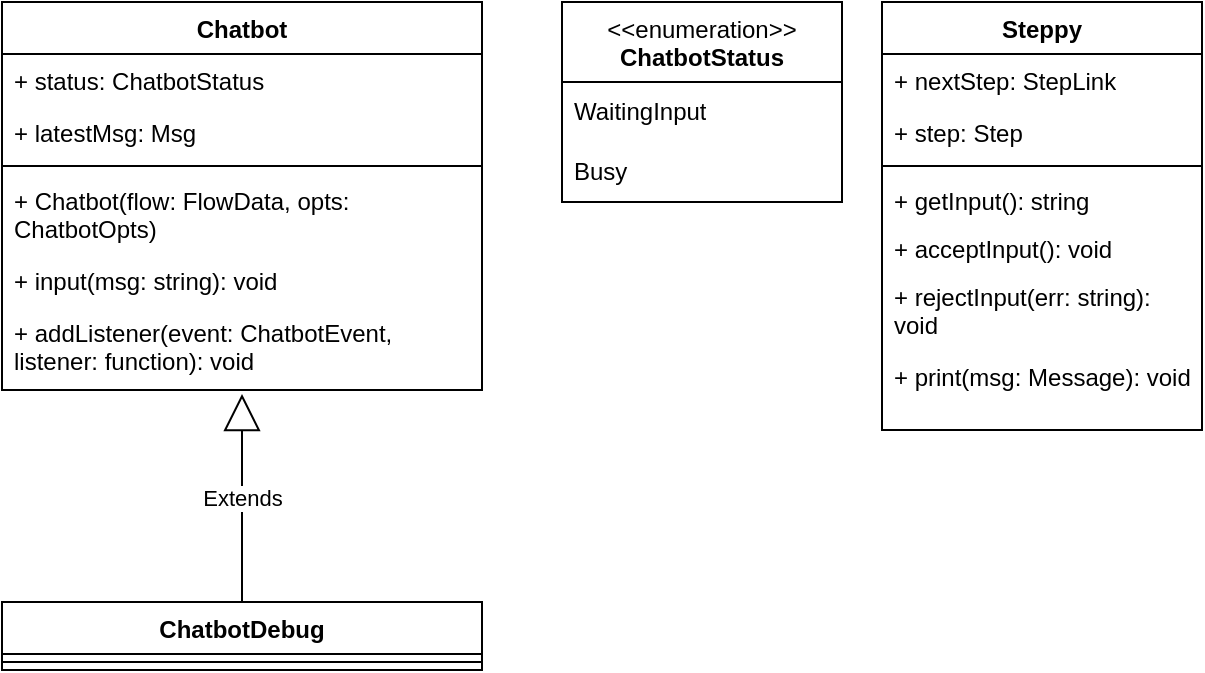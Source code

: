 <mxfile version="21.8.2" type="device">
  <diagram name="Page-1" id="tQHbzxXb96Q8Pks__jBQ">
    <mxGraphModel dx="1120" dy="539" grid="1" gridSize="10" guides="1" tooltips="1" connect="1" arrows="1" fold="1" page="1" pageScale="1" pageWidth="1654" pageHeight="1169" math="0" shadow="0">
      <root>
        <mxCell id="0" />
        <mxCell id="1" parent="0" />
        <mxCell id="OtvbWnf1fLH_UQD5uZZM-1" value="Chatbot" style="swimlane;fontStyle=1;align=center;verticalAlign=top;childLayout=stackLayout;horizontal=1;startSize=26;horizontalStack=0;resizeParent=1;resizeParentMax=0;resizeLast=0;collapsible=1;marginBottom=0;whiteSpace=wrap;html=1;" parent="1" vertex="1">
          <mxGeometry x="40" y="40" width="240" height="194" as="geometry" />
        </mxCell>
        <mxCell id="OtvbWnf1fLH_UQD5uZZM-2" value="+ status: ChatbotStatus" style="text;strokeColor=none;fillColor=none;align=left;verticalAlign=top;spacingLeft=4;spacingRight=4;overflow=hidden;rotatable=0;points=[[0,0.5],[1,0.5]];portConstraint=eastwest;whiteSpace=wrap;html=1;" parent="OtvbWnf1fLH_UQD5uZZM-1" vertex="1">
          <mxGeometry y="26" width="240" height="26" as="geometry" />
        </mxCell>
        <mxCell id="OtvbWnf1fLH_UQD5uZZM-12" value="+ latestMsg: Msg" style="text;strokeColor=none;fillColor=none;align=left;verticalAlign=top;spacingLeft=4;spacingRight=4;overflow=hidden;rotatable=0;points=[[0,0.5],[1,0.5]];portConstraint=eastwest;whiteSpace=wrap;html=1;" parent="OtvbWnf1fLH_UQD5uZZM-1" vertex="1">
          <mxGeometry y="52" width="240" height="26" as="geometry" />
        </mxCell>
        <mxCell id="OtvbWnf1fLH_UQD5uZZM-3" value="" style="line;strokeWidth=1;fillColor=none;align=left;verticalAlign=middle;spacingTop=-1;spacingLeft=3;spacingRight=3;rotatable=0;labelPosition=right;points=[];portConstraint=eastwest;strokeColor=inherit;" parent="OtvbWnf1fLH_UQD5uZZM-1" vertex="1">
          <mxGeometry y="78" width="240" height="8" as="geometry" />
        </mxCell>
        <mxCell id="OtvbWnf1fLH_UQD5uZZM-4" value="+ Chatbot(flow: FlowData, opts: ChatbotOpts)" style="text;strokeColor=none;fillColor=none;align=left;verticalAlign=top;spacingLeft=4;spacingRight=4;overflow=hidden;rotatable=0;points=[[0,0.5],[1,0.5]];portConstraint=eastwest;whiteSpace=wrap;html=1;" parent="OtvbWnf1fLH_UQD5uZZM-1" vertex="1">
          <mxGeometry y="86" width="240" height="40" as="geometry" />
        </mxCell>
        <mxCell id="OtvbWnf1fLH_UQD5uZZM-5" value="+ input(msg: string): void" style="text;strokeColor=none;fillColor=none;align=left;verticalAlign=top;spacingLeft=4;spacingRight=4;overflow=hidden;rotatable=0;points=[[0,0.5],[1,0.5]];portConstraint=eastwest;whiteSpace=wrap;html=1;" parent="OtvbWnf1fLH_UQD5uZZM-1" vertex="1">
          <mxGeometry y="126" width="240" height="26" as="geometry" />
        </mxCell>
        <mxCell id="OtvbWnf1fLH_UQD5uZZM-8" value="+ addListener(event: ChatbotEvent, listener: function): void" style="text;strokeColor=none;fillColor=none;align=left;verticalAlign=top;spacingLeft=4;spacingRight=4;overflow=hidden;rotatable=0;points=[[0,0.5],[1,0.5]];portConstraint=eastwest;whiteSpace=wrap;html=1;" parent="OtvbWnf1fLH_UQD5uZZM-1" vertex="1">
          <mxGeometry y="152" width="240" height="42" as="geometry" />
        </mxCell>
        <mxCell id="OtvbWnf1fLH_UQD5uZZM-9" value="&amp;lt;&amp;lt;enumeration&amp;gt;&amp;gt;&lt;br&gt;&lt;b&gt;ChatbotStatus&lt;/b&gt;" style="swimlane;fontStyle=0;align=center;verticalAlign=top;childLayout=stackLayout;horizontal=1;startSize=40;horizontalStack=0;resizeParent=1;resizeParentMax=0;resizeLast=0;collapsible=0;marginBottom=0;html=1;whiteSpace=wrap;" parent="1" vertex="1">
          <mxGeometry x="320" y="40" width="140" height="100" as="geometry" />
        </mxCell>
        <mxCell id="OtvbWnf1fLH_UQD5uZZM-10" value="WaitingInput" style="text;html=1;strokeColor=none;fillColor=none;align=left;verticalAlign=middle;spacingLeft=4;spacingRight=4;overflow=hidden;rotatable=0;points=[[0,0.5],[1,0.5]];portConstraint=eastwest;whiteSpace=wrap;" parent="OtvbWnf1fLH_UQD5uZZM-9" vertex="1">
          <mxGeometry y="40" width="140" height="30" as="geometry" />
        </mxCell>
        <mxCell id="OtvbWnf1fLH_UQD5uZZM-13" value="Busy" style="text;html=1;strokeColor=none;fillColor=none;align=left;verticalAlign=middle;spacingLeft=4;spacingRight=4;overflow=hidden;rotatable=0;points=[[0,0.5],[1,0.5]];portConstraint=eastwest;whiteSpace=wrap;" parent="OtvbWnf1fLH_UQD5uZZM-9" vertex="1">
          <mxGeometry y="70" width="140" height="30" as="geometry" />
        </mxCell>
        <mxCell id="OtvbWnf1fLH_UQD5uZZM-15" value="Steppy" style="swimlane;fontStyle=1;align=center;verticalAlign=top;childLayout=stackLayout;horizontal=1;startSize=26;horizontalStack=0;resizeParent=1;resizeParentMax=0;resizeLast=0;collapsible=1;marginBottom=0;whiteSpace=wrap;html=1;" parent="1" vertex="1">
          <mxGeometry x="480" y="40" width="160" height="214" as="geometry" />
        </mxCell>
        <mxCell id="OtvbWnf1fLH_UQD5uZZM-16" value="+ nextStep: StepLink" style="text;strokeColor=none;fillColor=none;align=left;verticalAlign=top;spacingLeft=4;spacingRight=4;overflow=hidden;rotatable=0;points=[[0,0.5],[1,0.5]];portConstraint=eastwest;whiteSpace=wrap;html=1;" parent="OtvbWnf1fLH_UQD5uZZM-15" vertex="1">
          <mxGeometry y="26" width="160" height="26" as="geometry" />
        </mxCell>
        <mxCell id="kfnKp8jq_Uo-FfgJklgX-1" value="+ step: Step" style="text;strokeColor=none;fillColor=none;align=left;verticalAlign=top;spacingLeft=4;spacingRight=4;overflow=hidden;rotatable=0;points=[[0,0.5],[1,0.5]];portConstraint=eastwest;whiteSpace=wrap;html=1;" parent="OtvbWnf1fLH_UQD5uZZM-15" vertex="1">
          <mxGeometry y="52" width="160" height="26" as="geometry" />
        </mxCell>
        <mxCell id="OtvbWnf1fLH_UQD5uZZM-17" value="" style="line;strokeWidth=1;fillColor=none;align=left;verticalAlign=middle;spacingTop=-1;spacingLeft=3;spacingRight=3;rotatable=0;labelPosition=right;points=[];portConstraint=eastwest;strokeColor=inherit;" parent="OtvbWnf1fLH_UQD5uZZM-15" vertex="1">
          <mxGeometry y="78" width="160" height="8" as="geometry" />
        </mxCell>
        <mxCell id="OtvbWnf1fLH_UQD5uZZM-26" value="+ getInput(): string" style="text;strokeColor=none;fillColor=none;align=left;verticalAlign=top;spacingLeft=4;spacingRight=4;overflow=hidden;rotatable=0;points=[[0,0.5],[1,0.5]];portConstraint=eastwest;whiteSpace=wrap;html=1;" parent="OtvbWnf1fLH_UQD5uZZM-15" vertex="1">
          <mxGeometry y="86" width="160" height="24" as="geometry" />
        </mxCell>
        <mxCell id="FraJj3cUV1BBXsfJSQ5g-1" value="+ acceptInput(): void" style="text;strokeColor=none;fillColor=none;align=left;verticalAlign=top;spacingLeft=4;spacingRight=4;overflow=hidden;rotatable=0;points=[[0,0.5],[1,0.5]];portConstraint=eastwest;whiteSpace=wrap;html=1;" parent="OtvbWnf1fLH_UQD5uZZM-15" vertex="1">
          <mxGeometry y="110" width="160" height="24" as="geometry" />
        </mxCell>
        <mxCell id="FraJj3cUV1BBXsfJSQ5g-2" value="+ rejectInput(err: string): void" style="text;strokeColor=none;fillColor=none;align=left;verticalAlign=top;spacingLeft=4;spacingRight=4;overflow=hidden;rotatable=0;points=[[0,0.5],[1,0.5]];portConstraint=eastwest;whiteSpace=wrap;html=1;" parent="OtvbWnf1fLH_UQD5uZZM-15" vertex="1">
          <mxGeometry y="134" width="160" height="40" as="geometry" />
        </mxCell>
        <mxCell id="FraJj3cUV1BBXsfJSQ5g-10" value="+ print(msg: Message): void" style="text;strokeColor=none;fillColor=none;align=left;verticalAlign=top;spacingLeft=4;spacingRight=4;overflow=hidden;rotatable=0;points=[[0,0.5],[1,0.5]];portConstraint=eastwest;whiteSpace=wrap;html=1;" parent="OtvbWnf1fLH_UQD5uZZM-15" vertex="1">
          <mxGeometry y="174" width="160" height="40" as="geometry" />
        </mxCell>
        <mxCell id="8Drot1K3gcQb3i0TDEiL-1" value="ChatbotDebug" style="swimlane;fontStyle=1;align=center;verticalAlign=top;childLayout=stackLayout;horizontal=1;startSize=26;horizontalStack=0;resizeParent=1;resizeParentMax=0;resizeLast=0;collapsible=1;marginBottom=0;whiteSpace=wrap;html=1;" vertex="1" parent="1">
          <mxGeometry x="40" y="340" width="240" height="34" as="geometry" />
        </mxCell>
        <mxCell id="8Drot1K3gcQb3i0TDEiL-4" value="" style="line;strokeWidth=1;fillColor=none;align=left;verticalAlign=middle;spacingTop=-1;spacingLeft=3;spacingRight=3;rotatable=0;labelPosition=right;points=[];portConstraint=eastwest;strokeColor=inherit;" vertex="1" parent="8Drot1K3gcQb3i0TDEiL-1">
          <mxGeometry y="26" width="240" height="8" as="geometry" />
        </mxCell>
        <mxCell id="8Drot1K3gcQb3i0TDEiL-8" value="Extends" style="endArrow=block;endSize=16;endFill=0;html=1;rounded=0;exitX=0.5;exitY=0;exitDx=0;exitDy=0;entryX=0.5;entryY=1.048;entryDx=0;entryDy=0;entryPerimeter=0;" edge="1" parent="1" source="8Drot1K3gcQb3i0TDEiL-1" target="OtvbWnf1fLH_UQD5uZZM-8">
          <mxGeometry width="160" relative="1" as="geometry">
            <mxPoint x="310" y="270" as="sourcePoint" />
            <mxPoint x="160" y="260" as="targetPoint" />
          </mxGeometry>
        </mxCell>
      </root>
    </mxGraphModel>
  </diagram>
</mxfile>
